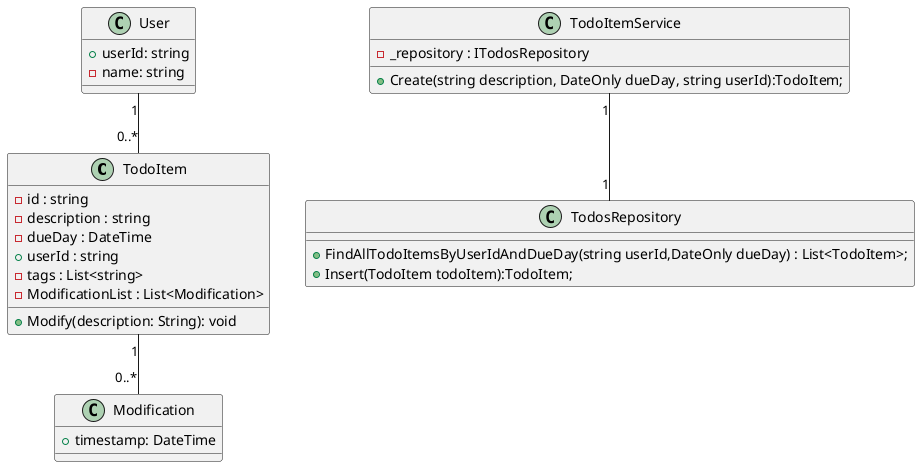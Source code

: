@startuml TodoItem
 
class TodoItem {
    - id : string
    - description : string
    - dueDay : DateTime
    + userId : string
    - tags : List<string>
    - ModificationList : List<Modification> 
    + Modify(description: String): void
}
class User{
  + userId: string
  - name: string
}
class Modification{
    + timestamp: DateTime
}
class TodosRepository
{
    + FindAllTodoItemsByUserIdAndDueDay(string userId,DateOnly dueDay) : List<TodoItem>;
    + Insert(TodoItem todoItem):TodoItem;
}

class TodoItemService
{
    - _repository : ITodosRepository
    + Create(string description, DateOnly dueDay, string userId):TodoItem;
}
TodoItemService "1" -- "1" TodosRepository
User "1" -- "0..*" TodoItem
TodoItem "1" -- "0..*" Modification
@enduml